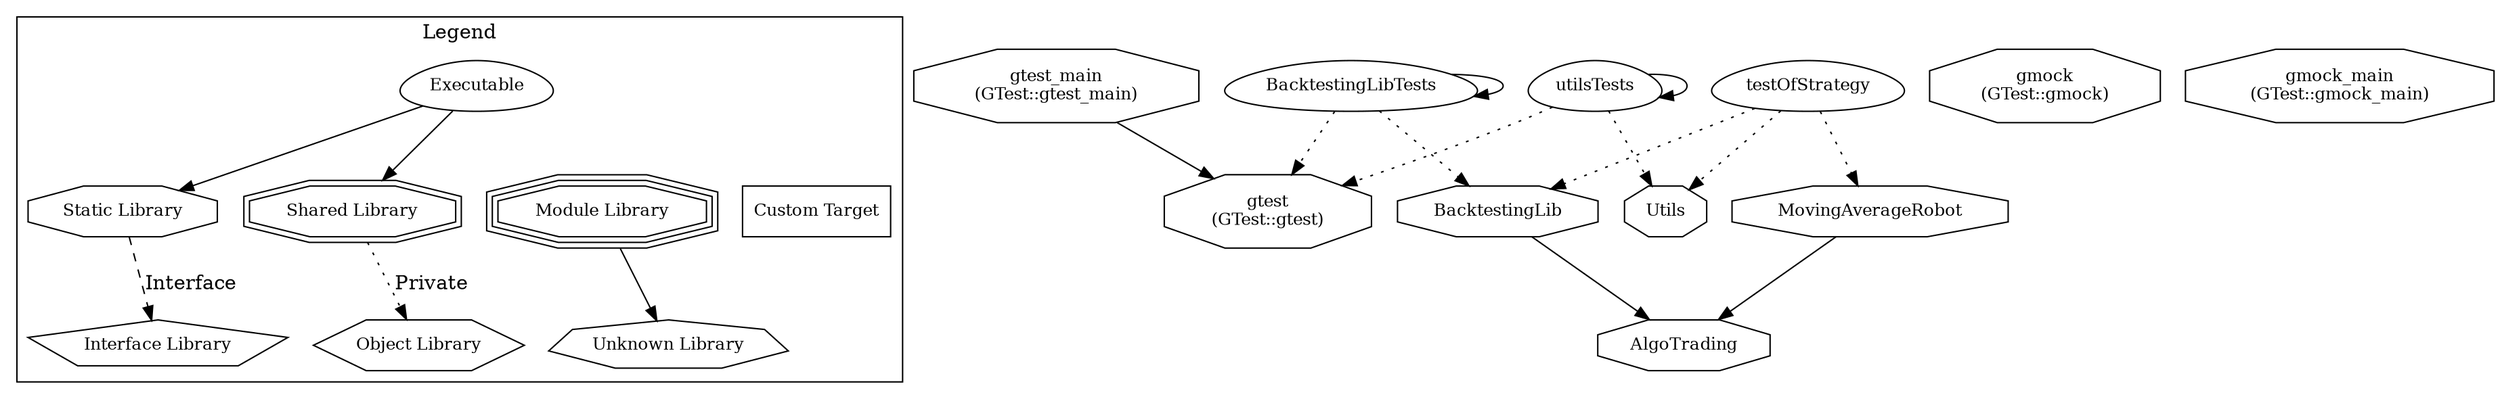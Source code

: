 digraph "BacktestingLib" {
node [
  fontsize = "12"
];
subgraph clusterLegend {
  label = "Legend";
  color = black;
  edge [ style = invis ];
  legendNode0 [ label = "Executable", shape = egg ];
  legendNode1 [ label = "Static Library", shape = octagon ];
  legendNode2 [ label = "Shared Library", shape = doubleoctagon ];
  legendNode3 [ label = "Module Library", shape = tripleoctagon ];
  legendNode4 [ label = "Interface Library", shape = pentagon ];
  legendNode5 [ label = "Object Library", shape = hexagon ];
  legendNode6 [ label = "Unknown Library", shape = septagon ];
  legendNode7 [ label = "Custom Target", shape = box ];
  legendNode0 -> legendNode1 [ style = solid ];
  legendNode0 -> legendNode2 [ style = solid ];
  legendNode0 -> legendNode3;
  legendNode1 -> legendNode4 [ label = "Interface", style = dashed ];
  legendNode2 -> legendNode5 [ label = "Private", style = dotted ];
  legendNode3 -> legendNode6 [ style = solid ];
  legendNode0 -> legendNode7;
}
    "node0" [ label = "AlgoTrading", shape = octagon ];
    "node1" [ label = "BacktestingLib", shape = octagon ];
    "node1" -> "node0"  // BacktestingLib -> AlgoTrading
    "node2" [ label = "BacktestingLibTests", shape = egg ];
    "node2" -> "node1" [ style = dotted ] // BacktestingLibTests -> BacktestingLib
    "node2" -> "node2"  // BacktestingLibTests -> BacktestingLibTests
    "node3" [ label = "gtest\n(GTest::gtest)", shape = octagon ];
    "node2" -> "node3" [ style = dotted ] // BacktestingLibTests -> gtest
    "node4" [ label = "MovingAverageRobot", shape = octagon ];
    "node4" -> "node0"  // MovingAverageRobot -> AlgoTrading
    "node5" [ label = "Utils", shape = octagon ];
    "node6" [ label = "gmock\n(GTest::gmock)", shape = octagon ];
    "node7" [ label = "gmock_main\n(GTest::gmock_main)", shape = octagon ];
    "node8" [ label = "gtest_main\n(GTest::gtest_main)", shape = octagon ];
    "node8" -> "node3"  // gtest_main -> gtest
    "node9" [ label = "testOfStrategy", shape = egg ];
    "node9" -> "node1" [ style = dotted ] // testOfStrategy -> BacktestingLib
    "node9" -> "node4" [ style = dotted ] // testOfStrategy -> MovingAverageRobot
    "node9" -> "node5" [ style = dotted ] // testOfStrategy -> Utils
    "node10" [ label = "utilsTests", shape = egg ];
    "node10" -> "node5" [ style = dotted ] // utilsTests -> Utils
    "node10" -> "node3" [ style = dotted ] // utilsTests -> gtest
    "node10" -> "node10"  // utilsTests -> utilsTests
}
